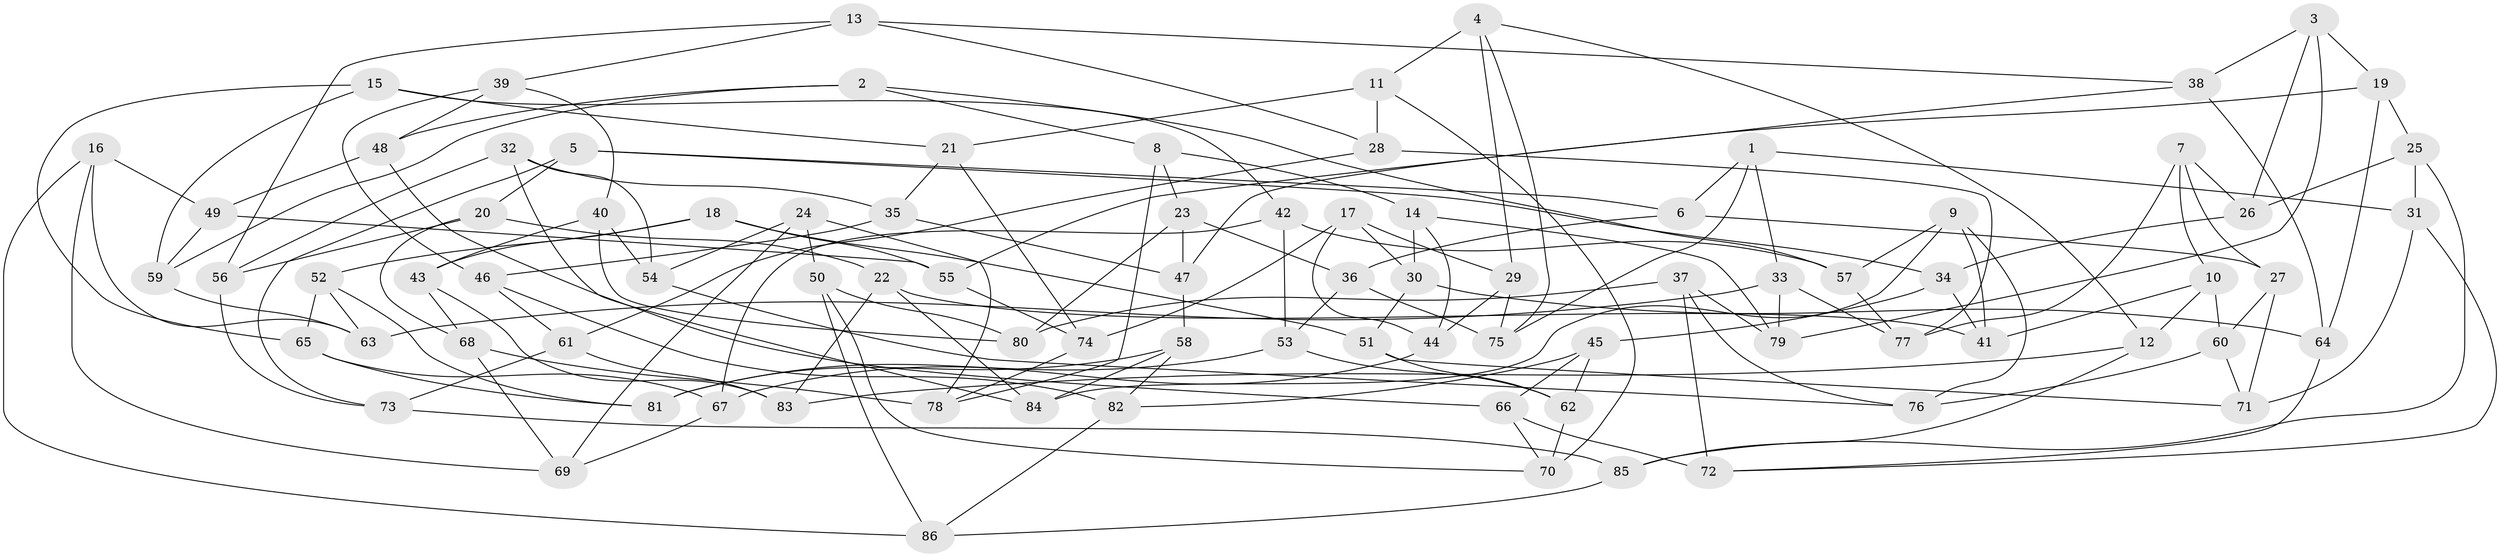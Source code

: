 // coarse degree distribution, {6: 0.5192307692307693, 4: 0.3269230769230769, 5: 0.1346153846153846, 3: 0.019230769230769232}
// Generated by graph-tools (version 1.1) at 2025/24/03/03/25 07:24:30]
// undirected, 86 vertices, 172 edges
graph export_dot {
graph [start="1"]
  node [color=gray90,style=filled];
  1;
  2;
  3;
  4;
  5;
  6;
  7;
  8;
  9;
  10;
  11;
  12;
  13;
  14;
  15;
  16;
  17;
  18;
  19;
  20;
  21;
  22;
  23;
  24;
  25;
  26;
  27;
  28;
  29;
  30;
  31;
  32;
  33;
  34;
  35;
  36;
  37;
  38;
  39;
  40;
  41;
  42;
  43;
  44;
  45;
  46;
  47;
  48;
  49;
  50;
  51;
  52;
  53;
  54;
  55;
  56;
  57;
  58;
  59;
  60;
  61;
  62;
  63;
  64;
  65;
  66;
  67;
  68;
  69;
  70;
  71;
  72;
  73;
  74;
  75;
  76;
  77;
  78;
  79;
  80;
  81;
  82;
  83;
  84;
  85;
  86;
  1 -- 6;
  1 -- 75;
  1 -- 31;
  1 -- 33;
  2 -- 8;
  2 -- 48;
  2 -- 59;
  2 -- 57;
  3 -- 26;
  3 -- 19;
  3 -- 79;
  3 -- 38;
  4 -- 75;
  4 -- 11;
  4 -- 12;
  4 -- 29;
  5 -- 20;
  5 -- 73;
  5 -- 6;
  5 -- 34;
  6 -- 27;
  6 -- 36;
  7 -- 77;
  7 -- 26;
  7 -- 27;
  7 -- 10;
  8 -- 78;
  8 -- 23;
  8 -- 14;
  9 -- 57;
  9 -- 76;
  9 -- 41;
  9 -- 84;
  10 -- 41;
  10 -- 60;
  10 -- 12;
  11 -- 21;
  11 -- 28;
  11 -- 70;
  12 -- 85;
  12 -- 83;
  13 -- 28;
  13 -- 56;
  13 -- 39;
  13 -- 38;
  14 -- 30;
  14 -- 44;
  14 -- 79;
  15 -- 42;
  15 -- 65;
  15 -- 59;
  15 -- 21;
  16 -- 49;
  16 -- 63;
  16 -- 86;
  16 -- 69;
  17 -- 29;
  17 -- 74;
  17 -- 30;
  17 -- 44;
  18 -- 55;
  18 -- 52;
  18 -- 43;
  18 -- 51;
  19 -- 55;
  19 -- 25;
  19 -- 64;
  20 -- 56;
  20 -- 22;
  20 -- 68;
  21 -- 35;
  21 -- 74;
  22 -- 84;
  22 -- 41;
  22 -- 83;
  23 -- 80;
  23 -- 36;
  23 -- 47;
  24 -- 50;
  24 -- 69;
  24 -- 78;
  24 -- 54;
  25 -- 31;
  25 -- 85;
  25 -- 26;
  26 -- 34;
  27 -- 60;
  27 -- 71;
  28 -- 77;
  28 -- 61;
  29 -- 75;
  29 -- 44;
  30 -- 51;
  30 -- 64;
  31 -- 71;
  31 -- 72;
  32 -- 35;
  32 -- 54;
  32 -- 56;
  32 -- 84;
  33 -- 77;
  33 -- 79;
  33 -- 63;
  34 -- 45;
  34 -- 41;
  35 -- 46;
  35 -- 47;
  36 -- 53;
  36 -- 75;
  37 -- 76;
  37 -- 79;
  37 -- 80;
  37 -- 72;
  38 -- 47;
  38 -- 64;
  39 -- 40;
  39 -- 48;
  39 -- 46;
  40 -- 43;
  40 -- 54;
  40 -- 80;
  42 -- 57;
  42 -- 53;
  42 -- 67;
  43 -- 83;
  43 -- 68;
  44 -- 67;
  45 -- 82;
  45 -- 62;
  45 -- 66;
  46 -- 61;
  46 -- 82;
  47 -- 58;
  48 -- 49;
  48 -- 66;
  49 -- 55;
  49 -- 59;
  50 -- 70;
  50 -- 80;
  50 -- 86;
  51 -- 71;
  51 -- 62;
  52 -- 63;
  52 -- 81;
  52 -- 65;
  53 -- 62;
  53 -- 81;
  54 -- 76;
  55 -- 74;
  56 -- 73;
  57 -- 77;
  58 -- 82;
  58 -- 84;
  58 -- 81;
  59 -- 63;
  60 -- 76;
  60 -- 71;
  61 -- 83;
  61 -- 73;
  62 -- 70;
  64 -- 72;
  65 -- 81;
  65 -- 67;
  66 -- 72;
  66 -- 70;
  67 -- 69;
  68 -- 69;
  68 -- 78;
  73 -- 85;
  74 -- 78;
  82 -- 86;
  85 -- 86;
}
